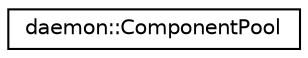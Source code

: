 digraph "Graphical Class Hierarchy"
{
 // LATEX_PDF_SIZE
  edge [fontname="Helvetica",fontsize="10",labelfontname="Helvetica",labelfontsize="10"];
  node [fontname="Helvetica",fontsize="10",shape=record];
  rankdir="LR";
  Node0 [label="daemon::ComponentPool",height=0.2,width=0.4,color="black", fillcolor="white", style="filled",URL="$classdaemon_1_1ComponentPool.html",tooltip="A component process controlling class."];
}
